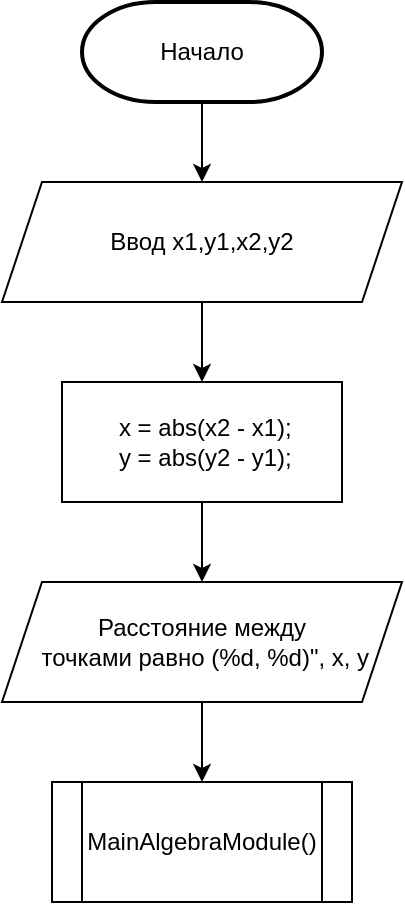 <mxfile version="15.8.7" type="device"><diagram id="I0rhGcPdch4lpa-Ake0V" name="Страница 1"><mxGraphModel dx="1278" dy="649" grid="1" gridSize="10" guides="1" tooltips="1" connect="1" arrows="1" fold="1" page="1" pageScale="1" pageWidth="827" pageHeight="1169" math="0" shadow="0"><root><mxCell id="0"/><mxCell id="1" parent="0"/><mxCell id="z_9t9QAj_lJj0PYcl7Qg-7" style="edgeStyle=orthogonalEdgeStyle;rounded=0;orthogonalLoop=1;jettySize=auto;html=1;exitX=0.5;exitY=1;exitDx=0;exitDy=0;exitPerimeter=0;entryX=0.5;entryY=0;entryDx=0;entryDy=0;" parent="1" source="z_9t9QAj_lJj0PYcl7Qg-1" target="z_9t9QAj_lJj0PYcl7Qg-3" edge="1"><mxGeometry relative="1" as="geometry"/></mxCell><mxCell id="z_9t9QAj_lJj0PYcl7Qg-1" value="Начало" style="strokeWidth=2;html=1;shape=mxgraph.flowchart.terminator;whiteSpace=wrap;" parent="1" vertex="1"><mxGeometry x="190" y="40" width="120" height="50" as="geometry"/></mxCell><mxCell id="z_9t9QAj_lJj0PYcl7Qg-8" style="edgeStyle=orthogonalEdgeStyle;rounded=0;orthogonalLoop=1;jettySize=auto;html=1;exitX=0.5;exitY=1;exitDx=0;exitDy=0;entryX=0.5;entryY=0;entryDx=0;entryDy=0;" parent="1" source="z_9t9QAj_lJj0PYcl7Qg-3" target="z_9t9QAj_lJj0PYcl7Qg-5" edge="1"><mxGeometry relative="1" as="geometry"/></mxCell><mxCell id="z_9t9QAj_lJj0PYcl7Qg-3" value="Ввод x1,y1,x2,y2" style="shape=parallelogram;perimeter=parallelogramPerimeter;whiteSpace=wrap;html=1;fixedSize=1;" parent="1" vertex="1"><mxGeometry x="150" y="130" width="200" height="60" as="geometry"/></mxCell><mxCell id="z_9t9QAj_lJj0PYcl7Qg-10" style="edgeStyle=orthogonalEdgeStyle;rounded=0;orthogonalLoop=1;jettySize=auto;html=1;exitX=0.5;exitY=1;exitDx=0;exitDy=0;entryX=0.5;entryY=0;entryDx=0;entryDy=0;" parent="1" source="z_9t9QAj_lJj0PYcl7Qg-4" target="z_9t9QAj_lJj0PYcl7Qg-6" edge="1"><mxGeometry relative="1" as="geometry"/></mxCell><mxCell id="z_9t9QAj_lJj0PYcl7Qg-4" value="Расстояние между&lt;br&gt;&amp;nbsp;точками равно (%d, %d)&quot;, x, y" style="shape=parallelogram;perimeter=parallelogramPerimeter;whiteSpace=wrap;html=1;fixedSize=1;" parent="1" vertex="1"><mxGeometry x="150" y="330" width="200" height="60" as="geometry"/></mxCell><mxCell id="z_9t9QAj_lJj0PYcl7Qg-9" style="edgeStyle=orthogonalEdgeStyle;rounded=0;orthogonalLoop=1;jettySize=auto;html=1;exitX=0.5;exitY=1;exitDx=0;exitDy=0;entryX=0.5;entryY=0;entryDx=0;entryDy=0;" parent="1" source="z_9t9QAj_lJj0PYcl7Qg-5" target="z_9t9QAj_lJj0PYcl7Qg-4" edge="1"><mxGeometry relative="1" as="geometry"/></mxCell><mxCell id="z_9t9QAj_lJj0PYcl7Qg-5" value="&lt;div&gt;&amp;nbsp;x = abs(x2 - x1);&lt;/div&gt;&lt;div&gt;&amp;nbsp;y = abs(y2 - y1);&lt;/div&gt;" style="rounded=0;whiteSpace=wrap;html=1;" parent="1" vertex="1"><mxGeometry x="180" y="230" width="140" height="60" as="geometry"/></mxCell><mxCell id="z_9t9QAj_lJj0PYcl7Qg-6" value="MainAlgebraModule()" style="shape=process;whiteSpace=wrap;html=1;backgroundOutline=1;" parent="1" vertex="1"><mxGeometry x="175" y="430" width="150" height="60" as="geometry"/></mxCell></root></mxGraphModel></diagram></mxfile>